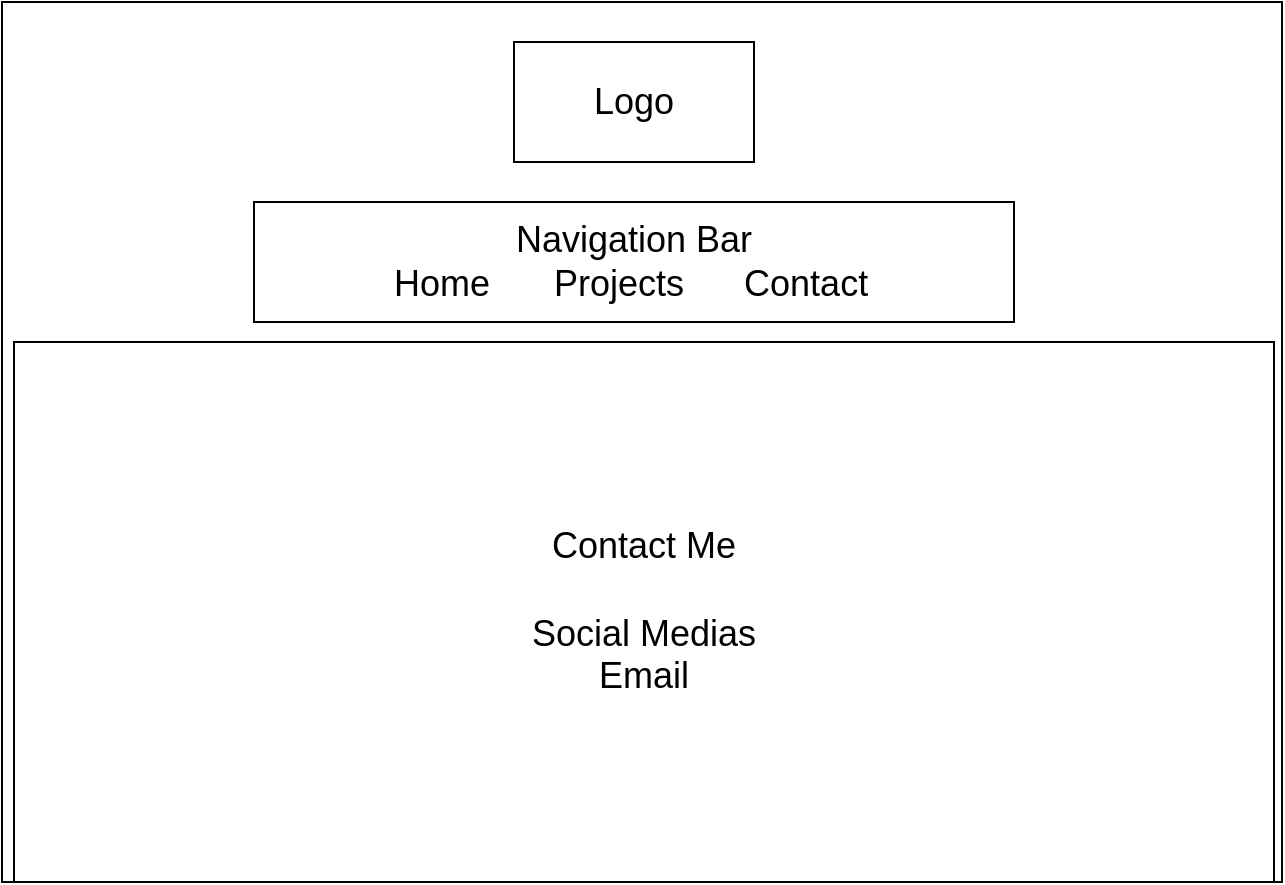 <mxfile version="20.6.2" type="device"><diagram id="BVGjJUmiRczM1O5ZsNxA" name="Page-1"><mxGraphModel dx="1422" dy="702" grid="1" gridSize="10" guides="1" tooltips="1" connect="1" arrows="1" fold="1" page="1" pageScale="1" pageWidth="827" pageHeight="1169" math="0" shadow="0"><root><mxCell id="0"/><mxCell id="1" parent="0"/><mxCell id="idgtdg4RF5uGzVA12U0n-1" value="" style="rounded=0;whiteSpace=wrap;html=1;" vertex="1" parent="1"><mxGeometry x="94" y="130" width="640" height="440" as="geometry"/></mxCell><mxCell id="idgtdg4RF5uGzVA12U0n-2" value="&lt;font style=&quot;font-size: 18px;&quot;&gt;Logo&lt;/font&gt;" style="rounded=0;whiteSpace=wrap;html=1;" vertex="1" parent="1"><mxGeometry x="350" y="150" width="120" height="60" as="geometry"/></mxCell><mxCell id="idgtdg4RF5uGzVA12U0n-3" value="Navigation Bar&lt;br&gt;&lt;span style=&quot;white-space: pre;&quot;&gt;&#9;&lt;/span&gt;Home&lt;span style=&quot;white-space: pre;&quot;&gt;&#9;&lt;/span&gt;Projects&lt;span style=&quot;white-space: pre;&quot;&gt;&lt;span style=&quot;white-space: pre;&quot;&gt;&#9;&lt;/span&gt; &lt;/span&gt;&amp;nbsp; Contact&lt;span style=&quot;white-space: pre;&quot;&gt;&#9;&lt;/span&gt;&lt;span style=&quot;white-space: pre;&quot;&gt;&#9;&lt;/span&gt;" style="rounded=0;whiteSpace=wrap;html=1;fontSize=18;" vertex="1" parent="1"><mxGeometry x="220" y="230" width="380" height="60" as="geometry"/></mxCell><mxCell id="idgtdg4RF5uGzVA12U0n-4" value="Contact Me&lt;br&gt;&lt;br&gt;Social Medias&lt;br&gt;Email" style="rounded=0;whiteSpace=wrap;html=1;fontSize=18;" vertex="1" parent="1"><mxGeometry x="100" y="300" width="630" height="270" as="geometry"/></mxCell></root></mxGraphModel></diagram></mxfile>